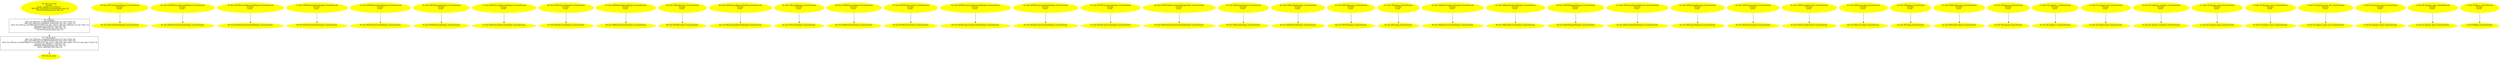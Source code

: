 digraph iCFG {
88 [label="88:  DeclStmt \n   n$3=_fun_NSString_stringWithUTF8String:(\"cat\":char *) [line 13]\n  n$4=_fun_NSString_stringWithUTF8String:(\"dog\":char *) [line 13]\n  n$5=_fun_NSArray_arrayWithObjects:(n$3:struct objc_object *,n$4:class NSString *,0:void *) [line 13]\n  *&animals:class NSArray *=n$5 [line 13]\n  REMOVE_TEMPS(n$3,n$4,n$5); [line 13]\n  NULLIFY(&animals,false); [line 13]\n " shape="box"]
	

	 88 -> 87 ;
87 [label="87:  Return Stmt \n   n$0=_fun_NSString_stringWithUTF8String:(\"cat\":char *) [line 14]\n  n$1=_fun_NSString_stringWithUTF8String:(\"dog\":char *) [line 14]\n  n$2=_fun_NSArray_arrayWithObjects:count:(n$0:struct objc_object *,n$1:struct objc_object *,0:struct objc_object *) [line 14]\n  *&return:class NSArray *=n$2 [line 14]\n  REMOVE_TEMPS(n$0,n$1,n$2); [line 14]\n  APPLY_ABSTRACTION; [line 14]\n " shape="box"]
	

	 87 -> 86 ;
86 [label="86: Exit get_array \n  " color=yellow style=filled]
	

85 [label="85: Start get_array\nFormals: \nLocals:  animals:class NSArray * \n   DECLARE_LOCALS(&return,&animals); [line 12]\n  NULLIFY(&animals,false); [line 12]\n " color=yellow style=filled]
	

	 85 -> 88 ;
84 [label="84: Exit NSUserActivityDelegate_frontendChecks \n  " color=yellow style=filled]
	

83 [label="83: Start NSUserActivityDelegate_frontendChecks\nFormals: \nLocals:  \n  " color=yellow style=filled]
	

	 83 -> 84 ;
82 [label="82: Exit NSURLSessionStreamDelegate_frontendChecks \n  " color=yellow style=filled]
	

81 [label="81: Start NSURLSessionStreamDelegate_frontendChecks\nFormals: \nLocals:  \n  " color=yellow style=filled]
	

	 81 -> 82 ;
80 [label="80: Exit NSURLSessionDownloadDelegate_frontendChecks \n  " color=yellow style=filled]
	

79 [label="79: Start NSURLSessionDownloadDelegate_frontendChecks\nFormals: \nLocals:  \n  " color=yellow style=filled]
	

	 79 -> 80 ;
78 [label="78: Exit NSURLSessionDataDelegate_frontendChecks \n  " color=yellow style=filled]
	

77 [label="77: Start NSURLSessionDataDelegate_frontendChecks\nFormals: \nLocals:  \n  " color=yellow style=filled]
	

	 77 -> 78 ;
76 [label="76: Exit NSURLSessionTaskDelegate_frontendChecks \n  " color=yellow style=filled]
	

75 [label="75: Start NSURLSessionTaskDelegate_frontendChecks\nFormals: \nLocals:  \n  " color=yellow style=filled]
	

	 75 -> 76 ;
74 [label="74: Exit NSURLSessionDelegate_frontendChecks \n  " color=yellow style=filled]
	

73 [label="73: Start NSURLSessionDelegate_frontendChecks\nFormals: \nLocals:  \n  " color=yellow style=filled]
	

	 73 -> 74 ;
72 [label="72: Exit NSNetServiceBrowserDelegate_frontendChecks \n  " color=yellow style=filled]
	

71 [label="71: Start NSNetServiceBrowserDelegate_frontendChecks\nFormals: \nLocals:  \n  " color=yellow style=filled]
	

	 71 -> 72 ;
70 [label="70: Exit NSNetServiceDelegate_frontendChecks \n  " color=yellow style=filled]
	

69 [label="69: Start NSNetServiceDelegate_frontendChecks\nFormals: \nLocals:  \n  " color=yellow style=filled]
	

	 69 -> 70 ;
68 [label="68: Exit NSMetadataQueryDelegate_frontendChecks \n  " color=yellow style=filled]
	

67 [label="67: Start NSMetadataQueryDelegate_frontendChecks\nFormals: \nLocals:  \n  " color=yellow style=filled]
	

	 67 -> 68 ;
66 [label="66: Exit NSFilePresenter_frontendChecks \n  " color=yellow style=filled]
	

65 [label="65: Start NSFilePresenter_frontendChecks\nFormals: \nLocals:  \n  " color=yellow style=filled]
	

	 65 -> 66 ;
64 [label="64: Exit NSExtensionRequestHandling_frontendChecks \n  " color=yellow style=filled]
	

63 [label="63: Start NSExtensionRequestHandling_frontendChecks\nFormals: \nLocals:  \n  " color=yellow style=filled]
	

	 63 -> 64 ;
62 [label="62: Exit NSCacheDelegate_frontendChecks \n  " color=yellow style=filled]
	

61 [label="61: Start NSCacheDelegate_frontendChecks\nFormals: \nLocals:  \n  " color=yellow style=filled]
	

	 61 -> 62 ;
60 [label="60: Exit NSXMLParserDelegate_frontendChecks \n  " color=yellow style=filled]
	

59 [label="59: Start NSXMLParserDelegate_frontendChecks\nFormals: \nLocals:  \n  " color=yellow style=filled]
	

	 59 -> 60 ;
58 [label="58: Exit NSURLProtocolClient_frontendChecks \n  " color=yellow style=filled]
	

57 [label="57: Start NSURLProtocolClient_frontendChecks\nFormals: \nLocals:  \n  " color=yellow style=filled]
	

	 57 -> 58 ;
56 [label="56: Exit NSURLConnectionDownloadDelegate_frontendChecks \n  " color=yellow style=filled]
	

55 [label="55: Start NSURLConnectionDownloadDelegate_frontendChecks\nFormals: \nLocals:  \n  " color=yellow style=filled]
	

	 55 -> 56 ;
54 [label="54: Exit NSURLConnectionDataDelegate_frontendChecks \n  " color=yellow style=filled]
	

53 [label="53: Start NSURLConnectionDataDelegate_frontendChecks\nFormals: \nLocals:  \n  " color=yellow style=filled]
	

	 53 -> 54 ;
52 [label="52: Exit NSURLConnectionDelegate_frontendChecks \n  " color=yellow style=filled]
	

51 [label="51: Start NSURLConnectionDelegate_frontendChecks\nFormals: \nLocals:  \n  " color=yellow style=filled]
	

	 51 -> 52 ;
50 [label="50: Exit NSURLAuthenticationChallengeSender_frontendChecks \n  " color=yellow style=filled]
	

49 [label="49: Start NSURLAuthenticationChallengeSender_frontendChecks\nFormals: \nLocals:  \n  " color=yellow style=filled]
	

	 49 -> 50 ;
48 [label="48: Exit NSStreamDelegate_frontendChecks \n  " color=yellow style=filled]
	

47 [label="47: Start NSStreamDelegate_frontendChecks\nFormals: \nLocals:  \n  " color=yellow style=filled]
	

	 47 -> 48 ;
46 [label="46: Exit NSMachPortDelegate_frontendChecks \n  " color=yellow style=filled]
	

45 [label="45: Start NSMachPortDelegate_frontendChecks\nFormals: \nLocals:  \n  " color=yellow style=filled]
	

	 45 -> 46 ;
44 [label="44: Exit NSPortDelegate_frontendChecks \n  " color=yellow style=filled]
	

43 [label="43: Start NSPortDelegate_frontendChecks\nFormals: \nLocals:  \n  " color=yellow style=filled]
	

	 43 -> 44 ;
42 [label="42: Exit NSLocking_frontendChecks \n  " color=yellow style=filled]
	

41 [label="41: Start NSLocking_frontendChecks\nFormals: \nLocals:  \n  " color=yellow style=filled]
	

	 41 -> 42 ;
40 [label="40: Exit NSKeyedUnarchiverDelegate_frontendChecks \n  " color=yellow style=filled]
	

39 [label="39: Start NSKeyedUnarchiverDelegate_frontendChecks\nFormals: \nLocals:  \n  " color=yellow style=filled]
	

	 39 -> 40 ;
38 [label="38: Exit NSKeyedArchiverDelegate_frontendChecks \n  " color=yellow style=filled]
	

37 [label="37: Start NSKeyedArchiverDelegate_frontendChecks\nFormals: \nLocals:  \n  " color=yellow style=filled]
	

	 37 -> 38 ;
36 [label="36: Exit NSFileManagerDelegate_frontendChecks \n  " color=yellow style=filled]
	

35 [label="35: Start NSFileManagerDelegate_frontendChecks\nFormals: \nLocals:  \n  " color=yellow style=filled]
	

	 35 -> 36 ;
34 [label="34: Exit NSDecimalNumberBehaviors_frontendChecks \n  " color=yellow style=filled]
	

33 [label="33: Start NSDecimalNumberBehaviors_frontendChecks\nFormals: \nLocals:  \n  " color=yellow style=filled]
	

	 33 -> 34 ;
32 [label="32: Exit NSProgressReporting_frontendChecks \n  " color=yellow style=filled]
	

31 [label="31: Start NSProgressReporting_frontendChecks\nFormals: \nLocals:  \n  " color=yellow style=filled]
	

	 31 -> 32 ;
30 [label="30: Exit NSFastEnumeration_frontendChecks \n  " color=yellow style=filled]
	

29 [label="29: Start NSFastEnumeration_frontendChecks\nFormals: \nLocals:  \n  " color=yellow style=filled]
	

	 29 -> 30 ;
28 [label="28: Exit NSDiscardableContent_frontendChecks \n  " color=yellow style=filled]
	

27 [label="27: Start NSDiscardableContent_frontendChecks\nFormals: \nLocals:  \n  " color=yellow style=filled]
	

	 27 -> 28 ;
26 [label="26: Exit NSSecureCoding_frontendChecks \n  " color=yellow style=filled]
	

25 [label="25: Start NSSecureCoding_frontendChecks\nFormals: \nLocals:  \n  " color=yellow style=filled]
	

	 25 -> 26 ;
24 [label="24: Exit NSCoding_frontendChecks \n  " color=yellow style=filled]
	

23 [label="23: Start NSCoding_frontendChecks\nFormals: \nLocals:  \n  " color=yellow style=filled]
	

	 23 -> 24 ;
22 [label="22: Exit NSMutableCopying_frontendChecks \n  " color=yellow style=filled]
	

21 [label="21: Start NSMutableCopying_frontendChecks\nFormals: \nLocals:  \n  " color=yellow style=filled]
	

	 21 -> 22 ;
20 [label="20: Exit NSCopying_frontendChecks \n  " color=yellow style=filled]
	

19 [label="19: Start NSCopying_frontendChecks\nFormals: \nLocals:  \n  " color=yellow style=filled]
	

	 19 -> 20 ;
18 [label="18: Exit OS_dispatch_io_frontendChecks \n  " color=yellow style=filled]
	

17 [label="17: Start OS_dispatch_io_frontendChecks\nFormals: \nLocals:  \n  " color=yellow style=filled]
	

	 17 -> 18 ;
16 [label="16: Exit OS_dispatch_data_frontendChecks \n  " color=yellow style=filled]
	

15 [label="15: Start OS_dispatch_data_frontendChecks\nFormals: \nLocals:  \n  " color=yellow style=filled]
	

	 15 -> 16 ;
14 [label="14: Exit OS_dispatch_semaphore_frontendChecks \n  " color=yellow style=filled]
	

13 [label="13: Start OS_dispatch_semaphore_frontendChecks\nFormals: \nLocals:  \n  " color=yellow style=filled]
	

	 13 -> 14 ;
12 [label="12: Exit OS_dispatch_group_frontendChecks \n  " color=yellow style=filled]
	

11 [label="11: Start OS_dispatch_group_frontendChecks\nFormals: \nLocals:  \n  " color=yellow style=filled]
	

	 11 -> 12 ;
10 [label="10: Exit OS_dispatch_source_frontendChecks \n  " color=yellow style=filled]
	

9 [label="9: Start OS_dispatch_source_frontendChecks\nFormals: \nLocals:  \n  " color=yellow style=filled]
	

	 9 -> 10 ;
8 [label="8: Exit OS_dispatch_queue_attr_frontendChecks \n  " color=yellow style=filled]
	

7 [label="7: Start OS_dispatch_queue_attr_frontendChecks\nFormals: \nLocals:  \n  " color=yellow style=filled]
	

	 7 -> 8 ;
6 [label="6: Exit OS_dispatch_queue_frontendChecks \n  " color=yellow style=filled]
	

5 [label="5: Start OS_dispatch_queue_frontendChecks\nFormals: \nLocals:  \n  " color=yellow style=filled]
	

	 5 -> 6 ;
4 [label="4: Exit OS_dispatch_object_frontendChecks \n  " color=yellow style=filled]
	

3 [label="3: Start OS_dispatch_object_frontendChecks\nFormals: \nLocals:  \n  " color=yellow style=filled]
	

	 3 -> 4 ;
2 [label="2: Exit NSObject_frontendChecks \n  " color=yellow style=filled]
	

1 [label="1: Start NSObject_frontendChecks\nFormals: \nLocals:  \n  " color=yellow style=filled]
	

	 1 -> 2 ;
}
